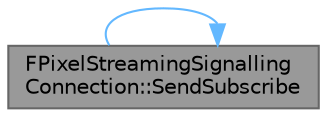 digraph "FPixelStreamingSignallingConnection::SendSubscribe"
{
 // INTERACTIVE_SVG=YES
 // LATEX_PDF_SIZE
  bgcolor="transparent";
  edge [fontname=Helvetica,fontsize=10,labelfontname=Helvetica,labelfontsize=10];
  node [fontname=Helvetica,fontsize=10,shape=box,height=0.2,width=0.4];
  rankdir="LR";
  Node1 [id="Node000001",label="FPixelStreamingSignalling\lConnection::SendSubscribe",height=0.2,width=0.4,color="gray40", fillcolor="grey60", style="filled", fontcolor="black",tooltip="[Stream receiver only] Send a subscription request to the signalling server."];
  Node1 -> Node1 [id="edge1_Node000001_Node000001",color="steelblue1",style="solid",tooltip=" "];
}
